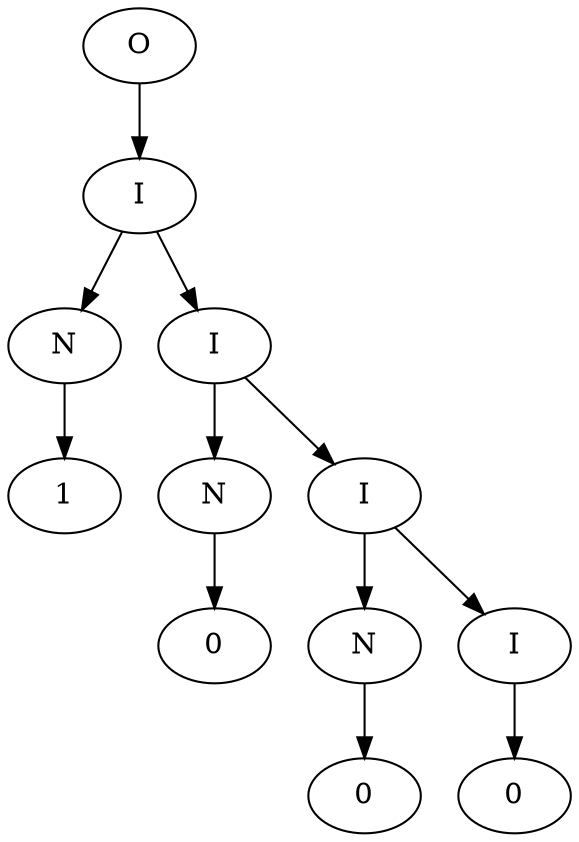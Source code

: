 digraph G{
nodo0 [label=1];
nodo1 [label=N];
nodo1 -> nodo0;
nodo2 [label=0];
nodo3 [label=N];
nodo3 -> nodo2;
nodo4 [label=0];
nodo5 [label=N];
nodo5 -> nodo4;
nodo6 [label=0];
nodo7 [label=I];
nodo7 -> nodo6;
nodo8 [label=I];
nodo8 -> nodo5;
nodo8 -> nodo7;
nodo9 [label=I];
nodo9 -> nodo3;
nodo9 -> nodo8;
nodo10 [label=I];
nodo10 -> nodo1;
nodo10 -> nodo9;
nodo11 [label=O];
nodo11 -> nodo10;

}